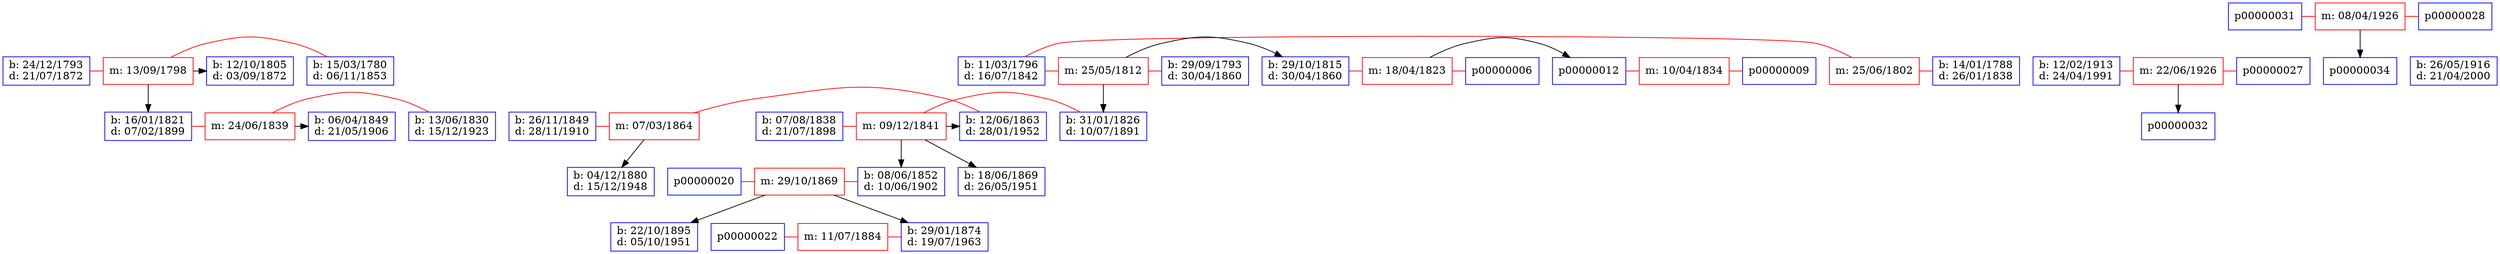 digraph familyTree {
node [shape=box style=solid color=blue]
p00000001 [label="b: 15/03/1780\nd: 06/11/1853"]
{ rank = same; p00000001 p00000007; }
p00000007 [label="b: 12/10/1805\nd: 03/09/1872"]
p00000010 [label="b: 16/01/1821\nd: 07/02/1899"]
p00000002 [label="b: 14/01/1788\nd: 26/01/1838"]
{ rank = same; p00000002 p00000008; }
p00000003 [label="b: 29/09/1793\nd: 30/04/1860"]
{ rank = same; p00000003 p00000008; }
p00000008 [label="b: 29/10/1815\nd: 30/04/1860"]
p00000011 [label="b: 31/01/1826\nd: 10/07/1891"]
p00000018 [label="b: 08/06/1852\nd: 10/06/1902"]
p00000024 [label="b: 29/01/1874\nd: 19/07/1963"]
p00000026 [label="b: 22/10/1895\nd: 05/10/1951"]
p00000021 [label="b: 12/06/1863\nd: 28/01/1952"]
p00000025 [label="b: 04/12/1880\nd: 15/12/1948"]
p00000023 [label="b: 18/06/1869\nd: 26/05/1951"]
p00000004 [label="b: 24/12/1793\nd: 21/07/1872"]
{ rank = same; p00000004 p00000012; }
p00000005 [label="b: 11/03/1796\nd: 16/07/1842"]
{ rank = same; p00000005 p00000012; }
p00000013 [label="b: 13/06/1830\nd: 15/12/1923"]
{ rank = same; p00000013 p00000016; }
p00000016 [label="b: 06/04/1849\nd: 21/05/1906"]
p00000015 [label="b: 07/08/1838\nd: 21/07/1898"]
{ rank = same; p00000015 p00000032; }
p00000017 [label="b: 26/11/1849\nd: 28/11/1910"]
{ rank = same; p00000017 p00000032; }
p00000029 [label="b: 12/02/1913\nd: 24/04/1991"]
{ rank = same; p00000029 p00000034; }
p00000030 [label="b: 26/05/1916\nd: 21/04/2000"]
{ rank = same; p00000030 p00000034; }
p00000004 -> m00000002 [color=red arrowhead=none]
m00000002 -> p00000001 [color=red arrowhead=none]
m00000002 [shape=box color=red label="m: 13/09/1798"]
{ rank = same; p00000004 p00000001 m00000002; }
m00000002 -> p00000007
m00000002 -> p00000010
p00000005 -> m00000003 [color=red arrowhead=none]
m00000003 -> p00000002 [color=red arrowhead=none]
m00000003 [shape=box color=red label="m: 25/06/1802"]
{ rank = same; p00000005 p00000002 m00000003; }
p00000005 -> m00000004 [color=red arrowhead=none]
m00000004 -> p00000003 [color=red arrowhead=none]
m00000004 [shape=box color=red label="m: 25/05/1812"]
{ rank = same; p00000005 p00000003 m00000004; }
m00000004 -> p00000008
m00000004 -> p00000011
p00000008 -> m00000005 [color=red arrowhead=none]
m00000005 -> p00000006 [color=red arrowhead=none]
m00000005 [shape=box color=red label="m: 18/04/1823"]
{ rank = same; p00000008 p00000006 m00000005; }
m00000005 -> p00000012
p00000012 -> m00000006 [color=red arrowhead=none]
m00000006 -> p00000009 [color=red arrowhead=none]
m00000006 [shape=box color=red label="m: 10/04/1834"]
{ rank = same; p00000012 p00000009 m00000006; }
p00000010 -> m00000007 [color=red arrowhead=none]
m00000007 -> p00000013 [color=red arrowhead=none]
m00000007 [shape=box color=red label="m: 24/06/1839"]
{ rank = same; p00000010 p00000013 m00000007; }
m00000007 -> p00000016
p00000015 -> m00000008 [color=red arrowhead=none]
m00000008 -> p00000011 [color=red arrowhead=none]
m00000008 [shape=box color=red label="m: 09/12/1841"]
{ rank = same; p00000015 p00000011 m00000008; }
m00000008 -> p00000018
m00000008 -> p00000021
m00000008 -> p00000023
p00000017 -> m00000009 [color=red arrowhead=none]
m00000009 -> p00000021 [color=red arrowhead=none]
m00000009 [shape=box color=red label="m: 07/03/1864"]
{ rank = same; p00000017 p00000021 m00000009; }
m00000009 -> p00000025
p00000020 -> m00000010 [color=red arrowhead=none]
m00000010 -> p00000018 [color=red arrowhead=none]
m00000010 [shape=box color=red label="m: 29/10/1869"]
{ rank = same; p00000020 p00000018 m00000010; }
m00000010 -> p00000024
m00000010 -> p00000026
p00000022 -> m00000011 [color=red arrowhead=none]
m00000011 -> p00000024 [color=red arrowhead=none]
m00000011 [shape=box color=red label="m: 11/07/1884"]
{ rank = same; p00000022 p00000024 m00000011; }
p00000029 -> m00000012 [color=red arrowhead=none]
m00000012 -> p00000027 [color=red arrowhead=none]
m00000012 [shape=box color=red label="m: 22/06/1926"]
{ rank = same; p00000029 p00000027 m00000012; }
m00000012 -> p00000032
p00000031 -> m00000013 [color=red arrowhead=none]
m00000013 -> p00000028 [color=red arrowhead=none]
m00000013 [shape=box color=red label="m: 08/04/1926"]
{ rank = same; p00000031 p00000028 m00000013; }
m00000013 -> p00000034
}
